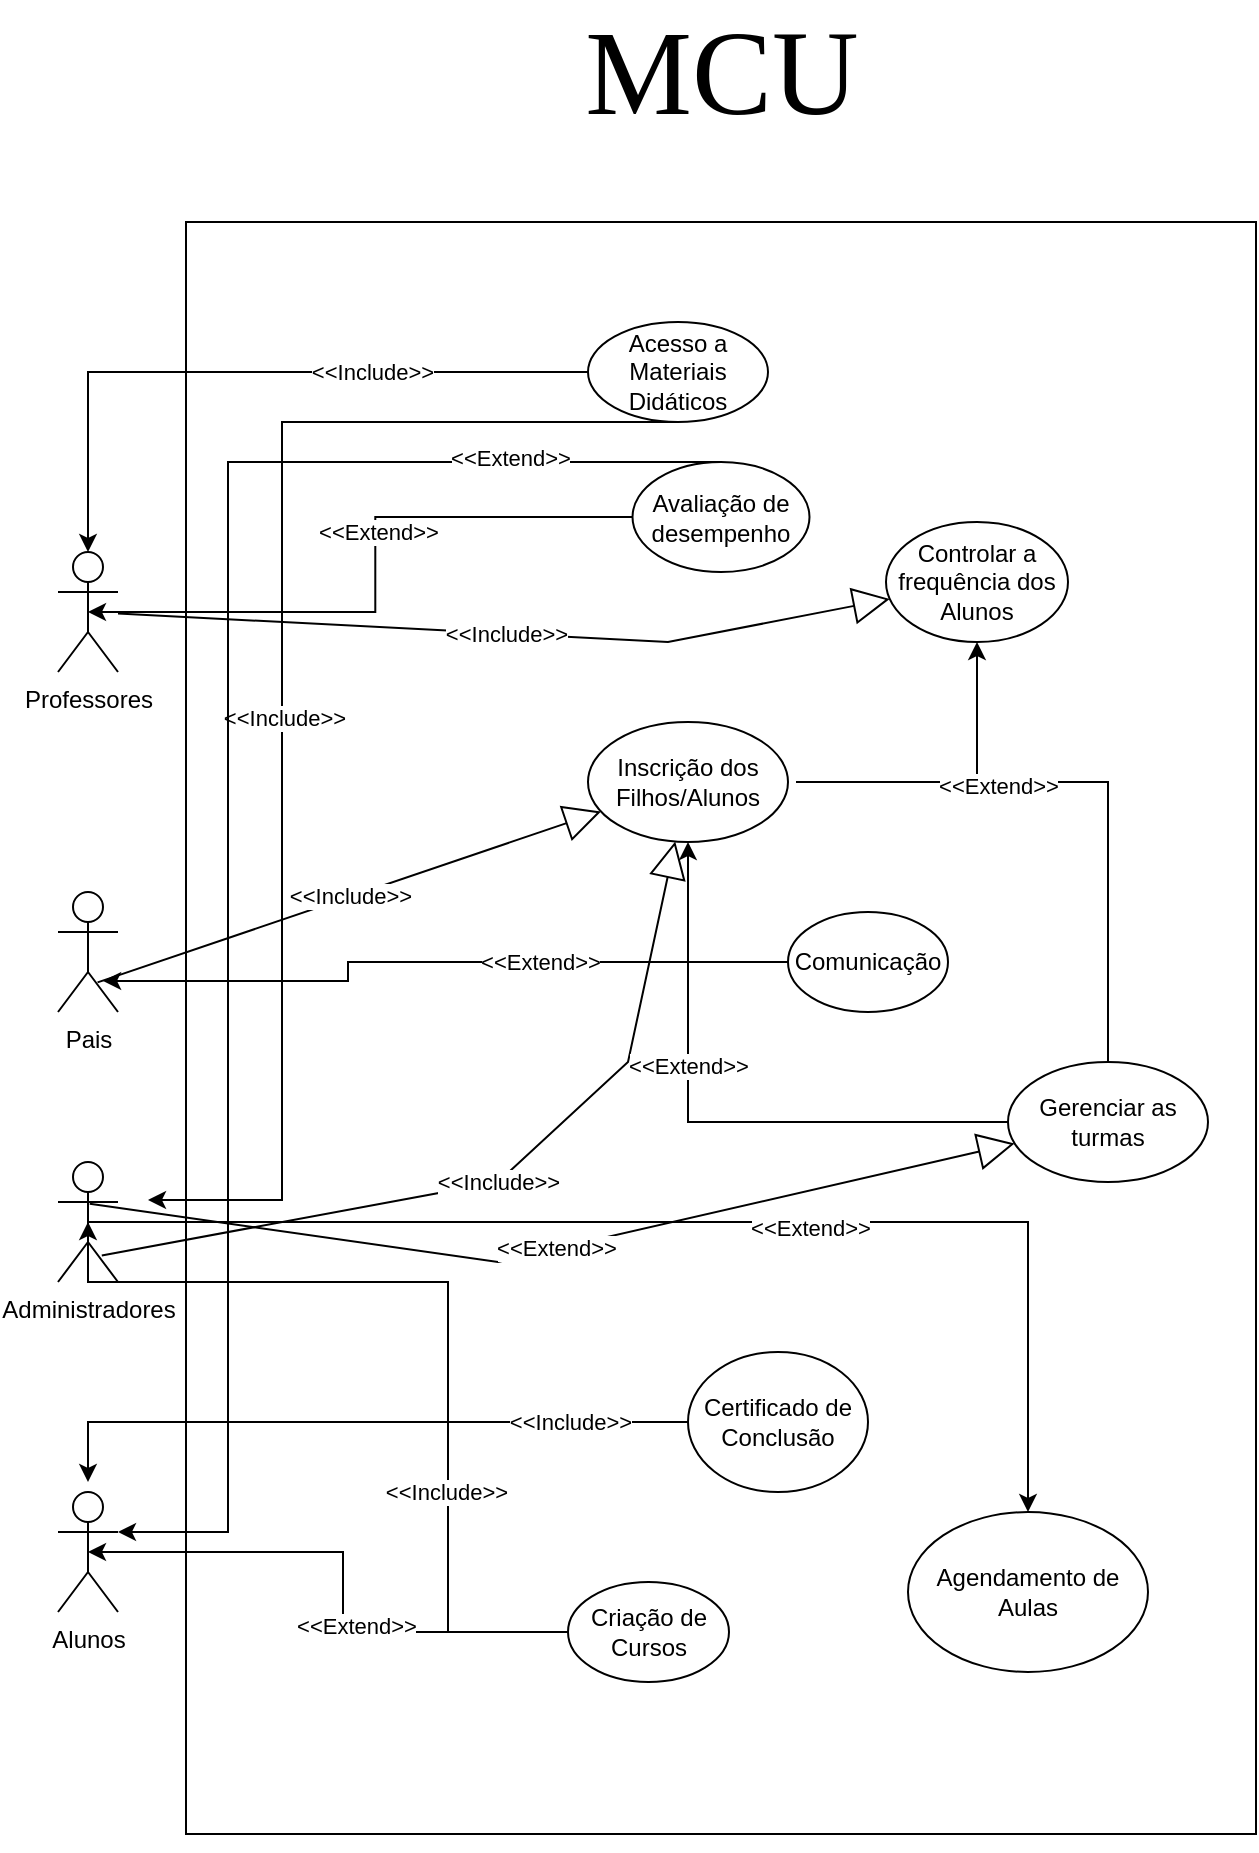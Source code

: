 <mxfile version="21.1.2" type="github">
  <diagram name="Página-1" id="5om2jHfYDQBxOcwb8WEg">
    <mxGraphModel dx="3520" dy="3025" grid="1" gridSize="10" guides="1" tooltips="1" connect="1" arrows="1" fold="1" page="1" pageScale="1" pageWidth="827" pageHeight="1169" math="0" shadow="0">
      <root>
        <mxCell id="0" />
        <mxCell id="1" parent="0" />
        <mxCell id="cv6Nd3fkEaMCrtGPVJz1-3" value="" style="rounded=0;whiteSpace=wrap;html=1;rotation=90;" vertex="1" parent="1">
          <mxGeometry x="23.5" y="-154.5" width="806" height="535" as="geometry" />
        </mxCell>
        <mxCell id="EVFYkusxM7iN76oJTC_--1" value="Professores" style="shape=umlActor;verticalLabelPosition=bottom;verticalAlign=top;html=1;outlineConnect=0;" parent="1" vertex="1">
          <mxGeometry x="95" y="-125" width="30" height="60" as="geometry" />
        </mxCell>
        <mxCell id="EVFYkusxM7iN76oJTC_--2" value="&amp;lt;&amp;lt;Include&amp;gt;&amp;gt;" style="endArrow=block;endSize=16;endFill=0;html=1;rounded=0;" parent="1" edge="1" target="7oku3wsMFGT8mS0vYyNM-8" source="EVFYkusxM7iN76oJTC_--1">
          <mxGeometry width="160" relative="1" as="geometry">
            <mxPoint x="165" y="-90" as="sourcePoint" />
            <mxPoint x="325" y="-90" as="targetPoint" />
            <mxPoint as="offset" />
            <Array as="points">
              <mxPoint x="400" y="-80" />
            </Array>
          </mxGeometry>
        </mxCell>
        <mxCell id="7oku3wsMFGT8mS0vYyNM-1" value="Pais" style="shape=umlActor;verticalLabelPosition=bottom;verticalAlign=top;html=1;" parent="1" vertex="1">
          <mxGeometry x="95" y="45" width="30" height="60" as="geometry" />
        </mxCell>
        <mxCell id="7oku3wsMFGT8mS0vYyNM-2" value="&amp;lt;&amp;lt;Include&amp;gt;&amp;gt;" style="endArrow=block;endSize=16;endFill=0;html=1;rounded=0;exitX=0.73;exitY=0.779;exitDx=0;exitDy=0;exitPerimeter=0;" parent="1" edge="1" target="cv6Nd3fkEaMCrtGPVJz1-5" source="7oku3wsMFGT8mS0vYyNM-3">
          <mxGeometry width="160" relative="1" as="geometry">
            <mxPoint x="225" y="190" as="sourcePoint" />
            <mxPoint x="385" y="190" as="targetPoint" />
            <mxPoint as="offset" />
            <Array as="points">
              <mxPoint x="315" y="190" />
              <mxPoint x="380" y="130" />
            </Array>
          </mxGeometry>
        </mxCell>
        <mxCell id="cv6Nd3fkEaMCrtGPVJz1-13" style="edgeStyle=orthogonalEdgeStyle;rounded=0;orthogonalLoop=1;jettySize=auto;html=1;exitX=0.5;exitY=0.5;exitDx=0;exitDy=0;exitPerimeter=0;" edge="1" parent="1" source="7oku3wsMFGT8mS0vYyNM-3" target="cv6Nd3fkEaMCrtGPVJz1-12">
          <mxGeometry relative="1" as="geometry" />
        </mxCell>
        <mxCell id="cv6Nd3fkEaMCrtGPVJz1-14" value="&amp;lt;&amp;lt;Extend&amp;gt;&amp;gt;" style="edgeLabel;html=1;align=center;verticalAlign=middle;resizable=0;points=[];" vertex="1" connectable="0" parent="cv6Nd3fkEaMCrtGPVJz1-13">
          <mxGeometry x="0.172" y="-3" relative="1" as="geometry">
            <mxPoint as="offset" />
          </mxGeometry>
        </mxCell>
        <mxCell id="7oku3wsMFGT8mS0vYyNM-3" value="Administradores" style="shape=umlActor;verticalLabelPosition=bottom;verticalAlign=top;html=1;" parent="1" vertex="1">
          <mxGeometry x="95" y="180" width="30" height="60" as="geometry" />
        </mxCell>
        <mxCell id="7oku3wsMFGT8mS0vYyNM-7" value="&amp;lt;&amp;lt;Include&amp;gt;&amp;gt;" style="endArrow=block;endSize=16;endFill=0;html=1;rounded=0;exitX=0.66;exitY=0.753;exitDx=0;exitDy=0;exitPerimeter=0;" parent="1" edge="1" target="cv6Nd3fkEaMCrtGPVJz1-5" source="7oku3wsMFGT8mS0vYyNM-1">
          <mxGeometry width="160" relative="1" as="geometry">
            <mxPoint x="155" y="39.74" as="sourcePoint" />
            <mxPoint x="315" y="39.74" as="targetPoint" />
            <mxPoint as="offset" />
          </mxGeometry>
        </mxCell>
        <mxCell id="7oku3wsMFGT8mS0vYyNM-8" value="Controlar a frequência dos Alunos" style="ellipse;whiteSpace=wrap;html=1;" parent="1" vertex="1">
          <mxGeometry x="509" y="-140" width="91" height="60" as="geometry" />
        </mxCell>
        <mxCell id="cv6Nd3fkEaMCrtGPVJz1-5" value="Inscrição dos Filhos/Alunos" style="ellipse;whiteSpace=wrap;html=1;" vertex="1" parent="1">
          <mxGeometry x="360" y="-40" width="100" height="60" as="geometry" />
        </mxCell>
        <mxCell id="cv6Nd3fkEaMCrtGPVJz1-9" value="" style="edgeStyle=orthogonalEdgeStyle;rounded=0;orthogonalLoop=1;jettySize=auto;html=1;" edge="1" parent="1" source="cv6Nd3fkEaMCrtGPVJz1-7" target="cv6Nd3fkEaMCrtGPVJz1-5">
          <mxGeometry relative="1" as="geometry" />
        </mxCell>
        <mxCell id="cv6Nd3fkEaMCrtGPVJz1-16" value="&amp;lt;&amp;lt;Extend&amp;gt;&amp;gt;" style="edgeLabel;html=1;align=center;verticalAlign=middle;resizable=0;points=[];" vertex="1" connectable="0" parent="cv6Nd3fkEaMCrtGPVJz1-9">
          <mxGeometry x="0.256" relative="1" as="geometry">
            <mxPoint as="offset" />
          </mxGeometry>
        </mxCell>
        <mxCell id="cv6Nd3fkEaMCrtGPVJz1-11" style="edgeStyle=orthogonalEdgeStyle;rounded=0;orthogonalLoop=1;jettySize=auto;html=1;" edge="1" parent="1" source="cv6Nd3fkEaMCrtGPVJz1-7" target="7oku3wsMFGT8mS0vYyNM-8">
          <mxGeometry relative="1" as="geometry">
            <Array as="points">
              <mxPoint x="464" y="-10" />
              <mxPoint x="464" y="-10" />
            </Array>
          </mxGeometry>
        </mxCell>
        <mxCell id="cv6Nd3fkEaMCrtGPVJz1-15" value="&amp;lt;&amp;lt;Extend&amp;gt;&amp;gt;" style="edgeLabel;html=1;align=center;verticalAlign=middle;resizable=0;points=[];" vertex="1" connectable="0" parent="cv6Nd3fkEaMCrtGPVJz1-11">
          <mxGeometry x="-0.145" y="2" relative="1" as="geometry">
            <mxPoint as="offset" />
          </mxGeometry>
        </mxCell>
        <mxCell id="cv6Nd3fkEaMCrtGPVJz1-7" value="Gerenciar as turmas" style="ellipse;whiteSpace=wrap;html=1;" vertex="1" parent="1">
          <mxGeometry x="570" y="130" width="100" height="60" as="geometry" />
        </mxCell>
        <mxCell id="cv6Nd3fkEaMCrtGPVJz1-8" value="&amp;lt;&amp;lt;Extend&amp;gt;&amp;gt;" style="endArrow=block;endSize=16;endFill=0;html=1;rounded=0;exitX=0.529;exitY=0.348;exitDx=0;exitDy=0;exitPerimeter=0;" edge="1" parent="1" source="7oku3wsMFGT8mS0vYyNM-3" target="cv6Nd3fkEaMCrtGPVJz1-7">
          <mxGeometry width="160" relative="1" as="geometry">
            <mxPoint x="175" y="234.47" as="sourcePoint" />
            <mxPoint x="335" y="234.47" as="targetPoint" />
            <Array as="points">
              <mxPoint x="315" y="230" />
            </Array>
          </mxGeometry>
        </mxCell>
        <mxCell id="cv6Nd3fkEaMCrtGPVJz1-10" style="edgeStyle=orthogonalEdgeStyle;rounded=0;orthogonalLoop=1;jettySize=auto;html=1;exitX=1;exitY=0.5;exitDx=0;exitDy=0;" edge="1" parent="1" source="cv6Nd3fkEaMCrtGPVJz1-3" target="cv6Nd3fkEaMCrtGPVJz1-3">
          <mxGeometry relative="1" as="geometry" />
        </mxCell>
        <mxCell id="cv6Nd3fkEaMCrtGPVJz1-12" value="Agendamento de Aulas" style="ellipse;whiteSpace=wrap;html=1;" vertex="1" parent="1">
          <mxGeometry x="520" y="355" width="120" height="80" as="geometry" />
        </mxCell>
        <mxCell id="cv6Nd3fkEaMCrtGPVJz1-18" style="edgeStyle=orthogonalEdgeStyle;rounded=0;orthogonalLoop=1;jettySize=auto;html=1;entryX=0.5;entryY=0.5;entryDx=0;entryDy=0;entryPerimeter=0;" edge="1" parent="1" source="cv6Nd3fkEaMCrtGPVJz1-17" target="7oku3wsMFGT8mS0vYyNM-3">
          <mxGeometry relative="1" as="geometry">
            <Array as="points">
              <mxPoint x="290" y="240" />
              <mxPoint x="110" y="240" />
            </Array>
          </mxGeometry>
        </mxCell>
        <mxCell id="cv6Nd3fkEaMCrtGPVJz1-25" value="&amp;lt;&amp;lt;Include&amp;gt;&amp;gt;" style="edgeLabel;html=1;align=center;verticalAlign=middle;resizable=0;points=[];" vertex="1" connectable="0" parent="cv6Nd3fkEaMCrtGPVJz1-18">
          <mxGeometry x="-0.42" y="1" relative="1" as="geometry">
            <mxPoint y="-1" as="offset" />
          </mxGeometry>
        </mxCell>
        <mxCell id="cv6Nd3fkEaMCrtGPVJz1-23" style="edgeStyle=orthogonalEdgeStyle;rounded=0;orthogonalLoop=1;jettySize=auto;html=1;entryX=0.5;entryY=0.5;entryDx=0;entryDy=0;entryPerimeter=0;" edge="1" parent="1" source="cv6Nd3fkEaMCrtGPVJz1-17" target="cv6Nd3fkEaMCrtGPVJz1-22">
          <mxGeometry relative="1" as="geometry" />
        </mxCell>
        <mxCell id="cv6Nd3fkEaMCrtGPVJz1-24" value="&amp;lt;&amp;lt;Extend&amp;gt;&amp;gt;" style="edgeLabel;html=1;align=center;verticalAlign=middle;resizable=0;points=[];" vertex="1" connectable="0" parent="cv6Nd3fkEaMCrtGPVJz1-23">
          <mxGeometry x="-0.238" y="-3" relative="1" as="geometry">
            <mxPoint as="offset" />
          </mxGeometry>
        </mxCell>
        <mxCell id="cv6Nd3fkEaMCrtGPVJz1-17" value="Criação de Cursos" style="ellipse;whiteSpace=wrap;html=1;" vertex="1" parent="1">
          <mxGeometry x="350" y="390" width="80.5" height="50" as="geometry" />
        </mxCell>
        <mxCell id="cv6Nd3fkEaMCrtGPVJz1-22" value="Alunos" style="shape=umlActor;verticalLabelPosition=bottom;verticalAlign=top;html=1;outlineConnect=0;" vertex="1" parent="1">
          <mxGeometry x="95" y="345" width="30" height="60" as="geometry" />
        </mxCell>
        <mxCell id="cv6Nd3fkEaMCrtGPVJz1-27" style="edgeStyle=orthogonalEdgeStyle;rounded=0;orthogonalLoop=1;jettySize=auto;html=1;" edge="1" parent="1" source="cv6Nd3fkEaMCrtGPVJz1-26" target="EVFYkusxM7iN76oJTC_--1">
          <mxGeometry relative="1" as="geometry" />
        </mxCell>
        <mxCell id="cv6Nd3fkEaMCrtGPVJz1-28" value="&amp;lt;&amp;lt;Include&amp;gt;&amp;gt;" style="edgeLabel;html=1;align=center;verticalAlign=middle;resizable=0;points=[];" vertex="1" connectable="0" parent="cv6Nd3fkEaMCrtGPVJz1-27">
          <mxGeometry x="-0.365" relative="1" as="geometry">
            <mxPoint as="offset" />
          </mxGeometry>
        </mxCell>
        <mxCell id="cv6Nd3fkEaMCrtGPVJz1-29" style="edgeStyle=orthogonalEdgeStyle;rounded=0;orthogonalLoop=1;jettySize=auto;html=1;entryX=0.6;entryY=0.233;entryDx=0;entryDy=0;entryPerimeter=0;" edge="1" parent="1">
          <mxGeometry relative="1" as="geometry">
            <mxPoint x="405" y="-190" as="sourcePoint" />
            <mxPoint x="140" y="198.98" as="targetPoint" />
            <Array as="points">
              <mxPoint x="207" y="-190" />
              <mxPoint x="207" y="199" />
            </Array>
          </mxGeometry>
        </mxCell>
        <mxCell id="cv6Nd3fkEaMCrtGPVJz1-31" value="&amp;lt;&amp;lt;Include&amp;gt;&amp;gt;" style="edgeLabel;html=1;align=center;verticalAlign=middle;resizable=0;points=[];" vertex="1" connectable="0" parent="cv6Nd3fkEaMCrtGPVJz1-29">
          <mxGeometry x="0.056" y="1" relative="1" as="geometry">
            <mxPoint as="offset" />
          </mxGeometry>
        </mxCell>
        <mxCell id="cv6Nd3fkEaMCrtGPVJz1-26" value="Acesso a Materiais Didáticos" style="ellipse;whiteSpace=wrap;html=1;" vertex="1" parent="1">
          <mxGeometry x="360" y="-240" width="90" height="50" as="geometry" />
        </mxCell>
        <mxCell id="cv6Nd3fkEaMCrtGPVJz1-33" style="edgeStyle=orthogonalEdgeStyle;rounded=0;orthogonalLoop=1;jettySize=auto;html=1;entryX=0.5;entryY=0.5;entryDx=0;entryDy=0;entryPerimeter=0;" edge="1" parent="1" source="cv6Nd3fkEaMCrtGPVJz1-32" target="EVFYkusxM7iN76oJTC_--1">
          <mxGeometry relative="1" as="geometry" />
        </mxCell>
        <mxCell id="cv6Nd3fkEaMCrtGPVJz1-34" value="&amp;lt;&amp;lt;Extend&amp;gt;&amp;gt;" style="edgeLabel;html=1;align=center;verticalAlign=middle;resizable=0;points=[];" vertex="1" connectable="0" parent="cv6Nd3fkEaMCrtGPVJz1-33">
          <mxGeometry x="-0.152" y="1" relative="1" as="geometry">
            <mxPoint as="offset" />
          </mxGeometry>
        </mxCell>
        <mxCell id="cv6Nd3fkEaMCrtGPVJz1-35" style="edgeStyle=orthogonalEdgeStyle;rounded=0;orthogonalLoop=1;jettySize=auto;html=1;entryX=1;entryY=0.333;entryDx=0;entryDy=0;entryPerimeter=0;" edge="1" parent="1" source="cv6Nd3fkEaMCrtGPVJz1-32" target="cv6Nd3fkEaMCrtGPVJz1-22">
          <mxGeometry relative="1" as="geometry">
            <Array as="points">
              <mxPoint x="180" y="-170" />
              <mxPoint x="180" y="365" />
            </Array>
          </mxGeometry>
        </mxCell>
        <mxCell id="cv6Nd3fkEaMCrtGPVJz1-36" value="&amp;lt;&amp;lt;Extend&amp;gt;&amp;gt;" style="edgeLabel;html=1;align=center;verticalAlign=middle;resizable=0;points=[];" vertex="1" connectable="0" parent="cv6Nd3fkEaMCrtGPVJz1-35">
          <mxGeometry x="-0.747" y="-2" relative="1" as="geometry">
            <mxPoint as="offset" />
          </mxGeometry>
        </mxCell>
        <mxCell id="cv6Nd3fkEaMCrtGPVJz1-32" value="Avaliação de desempenho" style="ellipse;whiteSpace=wrap;html=1;" vertex="1" parent="1">
          <mxGeometry x="382.25" y="-170" width="88.5" height="55" as="geometry" />
        </mxCell>
        <mxCell id="cv6Nd3fkEaMCrtGPVJz1-38" style="edgeStyle=orthogonalEdgeStyle;rounded=0;orthogonalLoop=1;jettySize=auto;html=1;" edge="1" parent="1" source="cv6Nd3fkEaMCrtGPVJz1-37">
          <mxGeometry relative="1" as="geometry">
            <mxPoint x="110" y="340" as="targetPoint" />
            <Array as="points">
              <mxPoint x="110" y="310" />
            </Array>
          </mxGeometry>
        </mxCell>
        <mxCell id="cv6Nd3fkEaMCrtGPVJz1-39" value="&amp;lt;&amp;lt;Include&amp;gt;&amp;gt;" style="edgeLabel;html=1;align=center;verticalAlign=middle;resizable=0;points=[];" vertex="1" connectable="0" parent="cv6Nd3fkEaMCrtGPVJz1-38">
          <mxGeometry x="-0.644" y="4" relative="1" as="geometry">
            <mxPoint x="-1" y="-4" as="offset" />
          </mxGeometry>
        </mxCell>
        <mxCell id="cv6Nd3fkEaMCrtGPVJz1-37" value="Certificado de Conclusão" style="ellipse;whiteSpace=wrap;html=1;" vertex="1" parent="1">
          <mxGeometry x="410" y="275" width="90" height="70" as="geometry" />
        </mxCell>
        <mxCell id="cv6Nd3fkEaMCrtGPVJz1-41" style="edgeStyle=orthogonalEdgeStyle;rounded=0;orthogonalLoop=1;jettySize=auto;html=1;entryX=0.752;entryY=0.741;entryDx=0;entryDy=0;entryPerimeter=0;" edge="1" parent="1" source="cv6Nd3fkEaMCrtGPVJz1-40" target="7oku3wsMFGT8mS0vYyNM-1">
          <mxGeometry relative="1" as="geometry">
            <Array as="points">
              <mxPoint x="240" y="80" />
              <mxPoint x="240" y="90" />
            </Array>
          </mxGeometry>
        </mxCell>
        <mxCell id="cv6Nd3fkEaMCrtGPVJz1-42" value="&amp;lt;&amp;lt;Extend&amp;gt;&amp;gt;" style="edgeLabel;html=1;align=center;verticalAlign=middle;resizable=0;points=[];" vertex="1" connectable="0" parent="cv6Nd3fkEaMCrtGPVJz1-41">
          <mxGeometry x="-0.212" y="2" relative="1" as="geometry">
            <mxPoint x="14" y="-2" as="offset" />
          </mxGeometry>
        </mxCell>
        <mxCell id="cv6Nd3fkEaMCrtGPVJz1-40" value="Comunicação" style="ellipse;whiteSpace=wrap;html=1;" vertex="1" parent="1">
          <mxGeometry x="460" y="55" width="80" height="50" as="geometry" />
        </mxCell>
        <mxCell id="cv6Nd3fkEaMCrtGPVJz1-43" value="MCU" style="text;html=1;strokeColor=none;fillColor=none;align=center;verticalAlign=middle;whiteSpace=wrap;rounded=0;fontFamily=Verdana;fontSize=60;" vertex="1" parent="1">
          <mxGeometry x="396.5" y="-380" width="60" height="30" as="geometry" />
        </mxCell>
      </root>
    </mxGraphModel>
  </diagram>
</mxfile>
